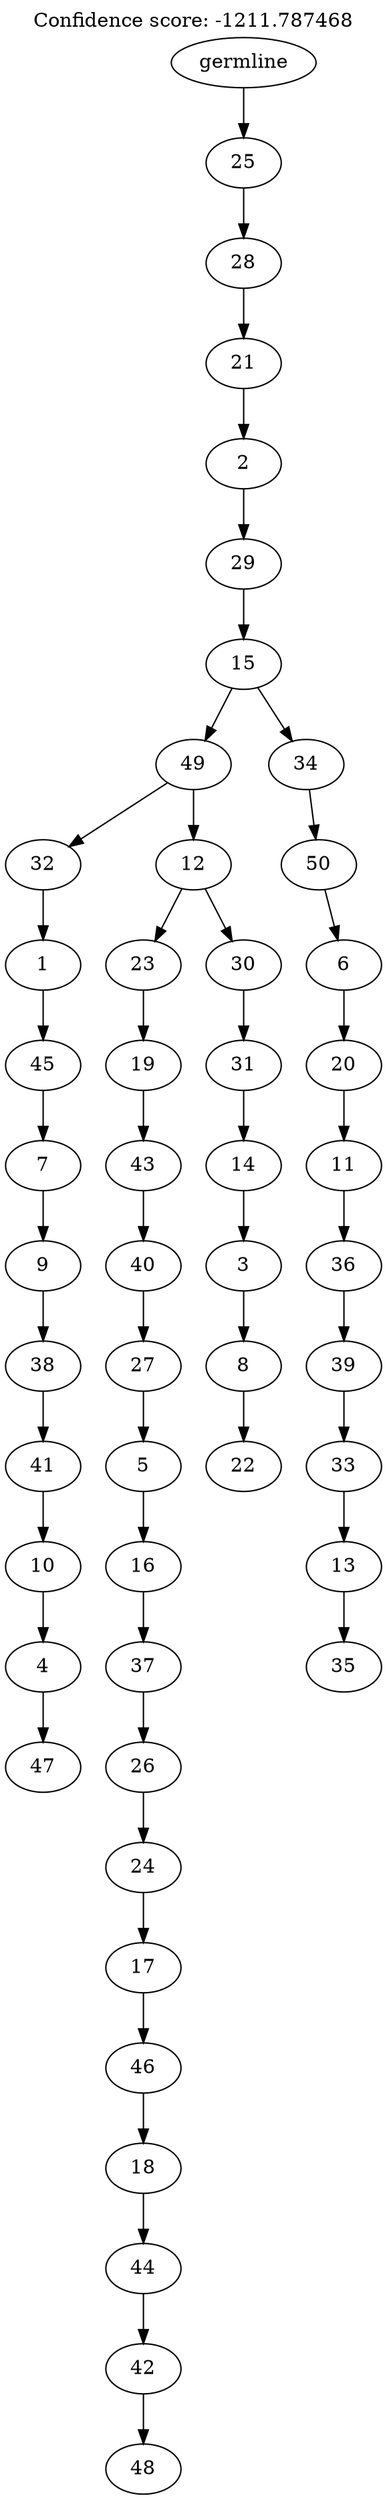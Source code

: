 digraph g {
	"49" -> "50";
	"50" [label="47"];
	"48" -> "49";
	"49" [label="4"];
	"47" -> "48";
	"48" [label="10"];
	"46" -> "47";
	"47" [label="41"];
	"45" -> "46";
	"46" [label="38"];
	"44" -> "45";
	"45" [label="9"];
	"43" -> "44";
	"44" [label="7"];
	"42" -> "43";
	"43" [label="45"];
	"41" -> "42";
	"42" [label="1"];
	"39" -> "40";
	"40" [label="48"];
	"38" -> "39";
	"39" [label="42"];
	"37" -> "38";
	"38" [label="44"];
	"36" -> "37";
	"37" [label="18"];
	"35" -> "36";
	"36" [label="46"];
	"34" -> "35";
	"35" [label="17"];
	"33" -> "34";
	"34" [label="24"];
	"32" -> "33";
	"33" [label="26"];
	"31" -> "32";
	"32" [label="37"];
	"30" -> "31";
	"31" [label="16"];
	"29" -> "30";
	"30" [label="5"];
	"28" -> "29";
	"29" [label="27"];
	"27" -> "28";
	"28" [label="40"];
	"26" -> "27";
	"27" [label="43"];
	"25" -> "26";
	"26" [label="19"];
	"23" -> "24";
	"24" [label="22"];
	"22" -> "23";
	"23" [label="8"];
	"21" -> "22";
	"22" [label="3"];
	"20" -> "21";
	"21" [label="14"];
	"19" -> "20";
	"20" [label="31"];
	"18" -> "19";
	"19" [label="30"];
	"18" -> "25";
	"25" [label="23"];
	"17" -> "18";
	"18" [label="12"];
	"17" -> "41";
	"41" [label="32"];
	"15" -> "16";
	"16" [label="35"];
	"14" -> "15";
	"15" [label="13"];
	"13" -> "14";
	"14" [label="33"];
	"12" -> "13";
	"13" [label="39"];
	"11" -> "12";
	"12" [label="36"];
	"10" -> "11";
	"11" [label="11"];
	"9" -> "10";
	"10" [label="20"];
	"8" -> "9";
	"9" [label="6"];
	"7" -> "8";
	"8" [label="50"];
	"6" -> "7";
	"7" [label="34"];
	"6" -> "17";
	"17" [label="49"];
	"5" -> "6";
	"6" [label="15"];
	"4" -> "5";
	"5" [label="29"];
	"3" -> "4";
	"4" [label="2"];
	"2" -> "3";
	"3" [label="21"];
	"1" -> "2";
	"2" [label="28"];
	"0" -> "1";
	"1" [label="25"];
	"0" [label="germline"];
	labelloc="t";
	label="Confidence score: -1211.787468";
}
